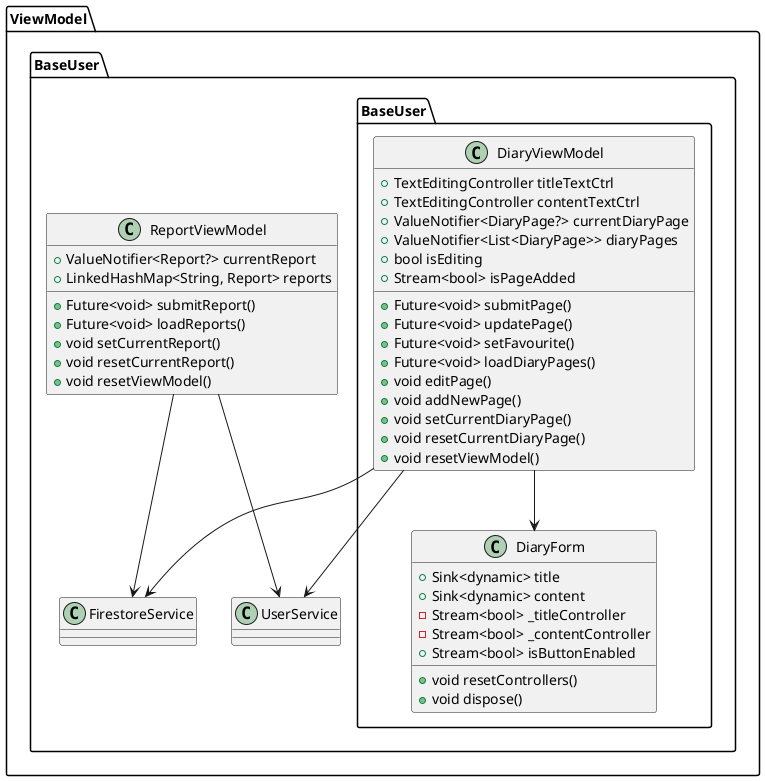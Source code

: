 @startuml ViewModelUML
set namespaceSeparator ::
package ViewModel {
    package BaseUser {
        class "ReportViewModel" {
            +ValueNotifier<Report?> currentReport
            +LinkedHashMap<String, Report> reports
            +Future<void> submitReport()
            +Future<void> loadReports()
            +void setCurrentReport()
            +void resetCurrentReport()
            +void resetViewModel()
        }
        "ReportViewModel" --> "FirestoreService"
        "ReportViewModel" --> "UserService"

        package BaseUser {
            class "DiaryForm" {
                +Sink<dynamic> title
                +Sink<dynamic> content
                -Stream<bool> _titleController
                -Stream<bool> _contentController
                +Stream<bool> isButtonEnabled
                +void resetControllers()
                +void dispose()
            }

            class "DiaryViewModel" {
                +TextEditingController titleTextCtrl
                +TextEditingController contentTextCtrl
                +ValueNotifier<DiaryPage?> currentDiaryPage
                +ValueNotifier<List<DiaryPage>> diaryPages
                +bool isEditing
                +Stream<bool> isPageAdded
                +Future<void> submitPage()
                +Future<void> updatePage()
                +Future<void> setFavourite()
                +Future<void> loadDiaryPages()
                +void editPage()
                +void addNewPage()
                +void setCurrentDiaryPage()
                +void resetCurrentDiaryPage()
                +void resetViewModel()
            }
            "DiaryViewModel" --> "FirestoreService"
            "DiaryViewModel" --> "UserService"
            "DiaryViewModel" --> "DiaryForm"

        }
    }
    @enduml